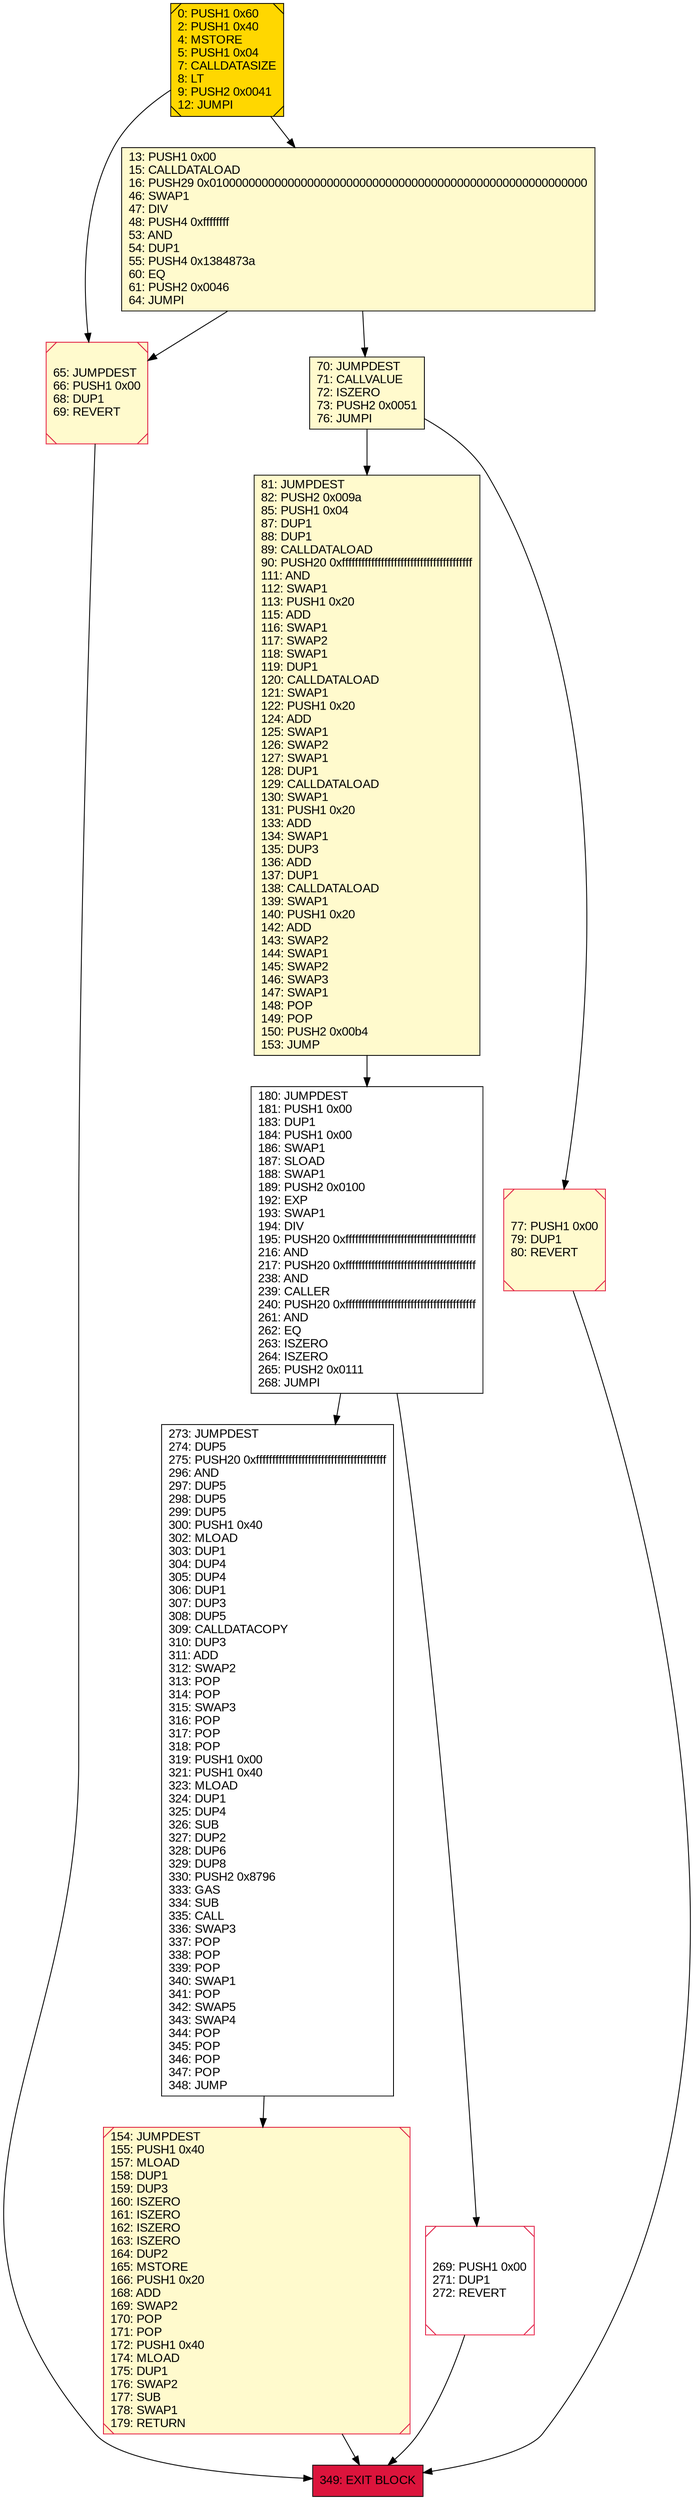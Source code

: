 digraph G {
bgcolor=transparent rankdir=UD;
node [shape=box style=filled color=black fillcolor=white fontname=arial fontcolor=black];
65 [label="65: JUMPDEST\l66: PUSH1 0x00\l68: DUP1\l69: REVERT\l" fillcolor=lemonchiffon shape=Msquare color=crimson ];
0 [label="0: PUSH1 0x60\l2: PUSH1 0x40\l4: MSTORE\l5: PUSH1 0x04\l7: CALLDATASIZE\l8: LT\l9: PUSH2 0x0041\l12: JUMPI\l" fillcolor=lemonchiffon shape=Msquare fillcolor=gold ];
70 [label="70: JUMPDEST\l71: CALLVALUE\l72: ISZERO\l73: PUSH2 0x0051\l76: JUMPI\l" fillcolor=lemonchiffon ];
154 [label="154: JUMPDEST\l155: PUSH1 0x40\l157: MLOAD\l158: DUP1\l159: DUP3\l160: ISZERO\l161: ISZERO\l162: ISZERO\l163: ISZERO\l164: DUP2\l165: MSTORE\l166: PUSH1 0x20\l168: ADD\l169: SWAP2\l170: POP\l171: POP\l172: PUSH1 0x40\l174: MLOAD\l175: DUP1\l176: SWAP2\l177: SUB\l178: SWAP1\l179: RETURN\l" fillcolor=lemonchiffon shape=Msquare color=crimson ];
13 [label="13: PUSH1 0x00\l15: CALLDATALOAD\l16: PUSH29 0x0100000000000000000000000000000000000000000000000000000000\l46: SWAP1\l47: DIV\l48: PUSH4 0xffffffff\l53: AND\l54: DUP1\l55: PUSH4 0x1384873a\l60: EQ\l61: PUSH2 0x0046\l64: JUMPI\l" fillcolor=lemonchiffon ];
180 [label="180: JUMPDEST\l181: PUSH1 0x00\l183: DUP1\l184: PUSH1 0x00\l186: SWAP1\l187: SLOAD\l188: SWAP1\l189: PUSH2 0x0100\l192: EXP\l193: SWAP1\l194: DIV\l195: PUSH20 0xffffffffffffffffffffffffffffffffffffffff\l216: AND\l217: PUSH20 0xffffffffffffffffffffffffffffffffffffffff\l238: AND\l239: CALLER\l240: PUSH20 0xffffffffffffffffffffffffffffffffffffffff\l261: AND\l262: EQ\l263: ISZERO\l264: ISZERO\l265: PUSH2 0x0111\l268: JUMPI\l" ];
273 [label="273: JUMPDEST\l274: DUP5\l275: PUSH20 0xffffffffffffffffffffffffffffffffffffffff\l296: AND\l297: DUP5\l298: DUP5\l299: DUP5\l300: PUSH1 0x40\l302: MLOAD\l303: DUP1\l304: DUP4\l305: DUP4\l306: DUP1\l307: DUP3\l308: DUP5\l309: CALLDATACOPY\l310: DUP3\l311: ADD\l312: SWAP2\l313: POP\l314: POP\l315: SWAP3\l316: POP\l317: POP\l318: POP\l319: PUSH1 0x00\l321: PUSH1 0x40\l323: MLOAD\l324: DUP1\l325: DUP4\l326: SUB\l327: DUP2\l328: DUP6\l329: DUP8\l330: PUSH2 0x8796\l333: GAS\l334: SUB\l335: CALL\l336: SWAP3\l337: POP\l338: POP\l339: POP\l340: SWAP1\l341: POP\l342: SWAP5\l343: SWAP4\l344: POP\l345: POP\l346: POP\l347: POP\l348: JUMP\l" ];
81 [label="81: JUMPDEST\l82: PUSH2 0x009a\l85: PUSH1 0x04\l87: DUP1\l88: DUP1\l89: CALLDATALOAD\l90: PUSH20 0xffffffffffffffffffffffffffffffffffffffff\l111: AND\l112: SWAP1\l113: PUSH1 0x20\l115: ADD\l116: SWAP1\l117: SWAP2\l118: SWAP1\l119: DUP1\l120: CALLDATALOAD\l121: SWAP1\l122: PUSH1 0x20\l124: ADD\l125: SWAP1\l126: SWAP2\l127: SWAP1\l128: DUP1\l129: CALLDATALOAD\l130: SWAP1\l131: PUSH1 0x20\l133: ADD\l134: SWAP1\l135: DUP3\l136: ADD\l137: DUP1\l138: CALLDATALOAD\l139: SWAP1\l140: PUSH1 0x20\l142: ADD\l143: SWAP2\l144: SWAP1\l145: SWAP2\l146: SWAP3\l147: SWAP1\l148: POP\l149: POP\l150: PUSH2 0x00b4\l153: JUMP\l" fillcolor=lemonchiffon ];
77 [label="77: PUSH1 0x00\l79: DUP1\l80: REVERT\l" fillcolor=lemonchiffon shape=Msquare color=crimson ];
269 [label="269: PUSH1 0x00\l271: DUP1\l272: REVERT\l" shape=Msquare color=crimson ];
349 [label="349: EXIT BLOCK\l" fillcolor=crimson ];
13 -> 65;
180 -> 269;
81 -> 180;
180 -> 273;
0 -> 65;
13 -> 70;
77 -> 349;
269 -> 349;
273 -> 154;
0 -> 13;
65 -> 349;
70 -> 77;
154 -> 349;
70 -> 81;
}